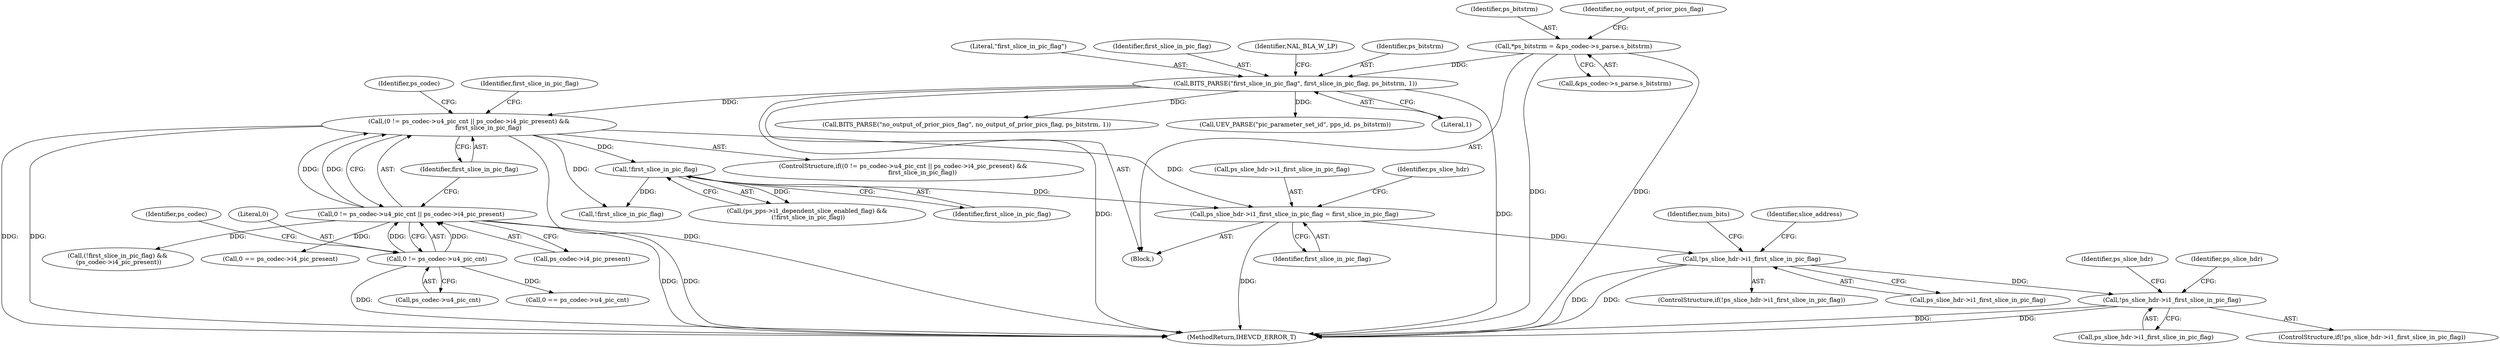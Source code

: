 digraph "0_Android_a1424724a00d62ac5efa0e27953eed66850d662f@pointer" {
"1000512" [label="(Call,!ps_slice_hdr->i1_first_slice_in_pic_flag)"];
"1000482" [label="(Call,ps_slice_hdr->i1_first_slice_in_pic_flag = first_slice_in_pic_flag)"];
"1000284" [label="(Call,(0 != ps_codec->u4_pic_cnt || ps_codec->i4_pic_present) &&\n                    first_slice_in_pic_flag)"];
"1000285" [label="(Call,0 != ps_codec->u4_pic_cnt || ps_codec->i4_pic_present)"];
"1000286" [label="(Call,0 != ps_codec->u4_pic_cnt)"];
"1000190" [label="(Call,BITS_PARSE(\"first_slice_in_pic_flag\", first_slice_in_pic_flag, ps_bitstrm, 1))"];
"1000147" [label="(Call,*ps_bitstrm = &ps_codec->s_parse.s_bitstrm)"];
"1000419" [label="(Call,!first_slice_in_pic_flag)"];
"1002421" [label="(Call,!ps_slice_hdr->i1_first_slice_in_pic_flag)"];
"1000192" [label="(Identifier,first_slice_in_pic_flag)"];
"1000198" [label="(Identifier,NAL_BLA_W_LP)"];
"1000209" [label="(Call,UEV_PARSE(\"pic_parameter_set_id\", pps_id, ps_bitstrm))"];
"1000419" [label="(Call,!first_slice_in_pic_flag)"];
"1000194" [label="(Literal,1)"];
"1002422" [label="(Call,ps_slice_hdr->i1_first_slice_in_pic_flag)"];
"1000291" [label="(Call,ps_codec->i4_pic_present)"];
"1000512" [label="(Call,!ps_slice_hdr->i1_first_slice_in_pic_flag)"];
"1000190" [label="(Call,BITS_PARSE(\"first_slice_in_pic_flag\", first_slice_in_pic_flag, ps_bitstrm, 1))"];
"1000373" [label="(Identifier,first_slice_in_pic_flag)"];
"1000193" [label="(Identifier,ps_bitstrm)"];
"1002606" [label="(MethodReturn,IHEVCD_ERROR_T)"];
"1002421" [label="(Call,!ps_slice_hdr->i1_first_slice_in_pic_flag)"];
"1000483" [label="(Call,ps_slice_hdr->i1_first_slice_in_pic_flag)"];
"1000147" [label="(Call,*ps_bitstrm = &ps_codec->s_parse.s_bitstrm)"];
"1001616" [label="(Call,!first_slice_in_pic_flag)"];
"1002428" [label="(Identifier,ps_slice_hdr)"];
"1000285" [label="(Call,0 != ps_codec->u4_pic_cnt || ps_codec->i4_pic_present)"];
"1000149" [label="(Call,&ps_codec->s_parse.s_bitstrm)"];
"1000415" [label="(Call,(ps_pps->i1_dependent_slice_enabled_flag) &&\n (!first_slice_in_pic_flag))"];
"1000286" [label="(Call,0 != ps_codec->u4_pic_cnt)"];
"1000513" [label="(Call,ps_slice_hdr->i1_first_slice_in_pic_flag)"];
"1000519" [label="(Identifier,num_bits)"];
"1000191" [label="(Literal,\"first_slice_in_pic_flag\")"];
"1000283" [label="(ControlStructure,if((0 != ps_codec->u4_pic_cnt || ps_codec->i4_pic_present) &&\n                    first_slice_in_pic_flag))"];
"1000482" [label="(Call,ps_slice_hdr->i1_first_slice_in_pic_flag = first_slice_in_pic_flag)"];
"1000287" [label="(Literal,0)"];
"1000547" [label="(Identifier,slice_address)"];
"1002420" [label="(ControlStructure,if(!ps_slice_hdr->i1_first_slice_in_pic_flag))"];
"1000489" [label="(Identifier,ps_slice_hdr)"];
"1000284" [label="(Call,(0 != ps_codec->u4_pic_cnt || ps_codec->i4_pic_present) &&\n                    first_slice_in_pic_flag)"];
"1000486" [label="(Identifier,first_slice_in_pic_flag)"];
"1001615" [label="(Call,(!first_slice_in_pic_flag) &&\n (ps_codec->i4_pic_present))"];
"1000420" [label="(Identifier,first_slice_in_pic_flag)"];
"1000288" [label="(Call,ps_codec->u4_pic_cnt)"];
"1000385" [label="(Call,0 == ps_codec->i4_pic_present)"];
"1000511" [label="(ControlStructure,if(!ps_slice_hdr->i1_first_slice_in_pic_flag))"];
"1000148" [label="(Identifier,ps_bitstrm)"];
"1002468" [label="(Identifier,ps_slice_hdr)"];
"1002059" [label="(Call,0 == ps_codec->u4_pic_cnt)"];
"1000294" [label="(Identifier,first_slice_in_pic_flag)"];
"1000132" [label="(Block,)"];
"1000292" [label="(Identifier,ps_codec)"];
"1000204" [label="(Call,BITS_PARSE(\"no_output_of_prior_pics_flag\", no_output_of_prior_pics_flag, ps_bitstrm, 1))"];
"1000160" [label="(Identifier,no_output_of_prior_pics_flag)"];
"1000298" [label="(Identifier,ps_codec)"];
"1000512" -> "1000511"  [label="AST: "];
"1000512" -> "1000513"  [label="CFG: "];
"1000513" -> "1000512"  [label="AST: "];
"1000519" -> "1000512"  [label="CFG: "];
"1000547" -> "1000512"  [label="CFG: "];
"1000512" -> "1002606"  [label="DDG: "];
"1000512" -> "1002606"  [label="DDG: "];
"1000482" -> "1000512"  [label="DDG: "];
"1000512" -> "1002421"  [label="DDG: "];
"1000482" -> "1000132"  [label="AST: "];
"1000482" -> "1000486"  [label="CFG: "];
"1000483" -> "1000482"  [label="AST: "];
"1000486" -> "1000482"  [label="AST: "];
"1000489" -> "1000482"  [label="CFG: "];
"1000482" -> "1002606"  [label="DDG: "];
"1000284" -> "1000482"  [label="DDG: "];
"1000419" -> "1000482"  [label="DDG: "];
"1000284" -> "1000283"  [label="AST: "];
"1000284" -> "1000285"  [label="CFG: "];
"1000284" -> "1000294"  [label="CFG: "];
"1000285" -> "1000284"  [label="AST: "];
"1000294" -> "1000284"  [label="AST: "];
"1000298" -> "1000284"  [label="CFG: "];
"1000373" -> "1000284"  [label="CFG: "];
"1000284" -> "1002606"  [label="DDG: "];
"1000284" -> "1002606"  [label="DDG: "];
"1000284" -> "1002606"  [label="DDG: "];
"1000285" -> "1000284"  [label="DDG: "];
"1000285" -> "1000284"  [label="DDG: "];
"1000190" -> "1000284"  [label="DDG: "];
"1000284" -> "1000419"  [label="DDG: "];
"1000284" -> "1001616"  [label="DDG: "];
"1000285" -> "1000286"  [label="CFG: "];
"1000285" -> "1000291"  [label="CFG: "];
"1000286" -> "1000285"  [label="AST: "];
"1000291" -> "1000285"  [label="AST: "];
"1000294" -> "1000285"  [label="CFG: "];
"1000285" -> "1002606"  [label="DDG: "];
"1000285" -> "1002606"  [label="DDG: "];
"1000286" -> "1000285"  [label="DDG: "];
"1000286" -> "1000285"  [label="DDG: "];
"1000285" -> "1000385"  [label="DDG: "];
"1000285" -> "1001615"  [label="DDG: "];
"1000286" -> "1000288"  [label="CFG: "];
"1000287" -> "1000286"  [label="AST: "];
"1000288" -> "1000286"  [label="AST: "];
"1000292" -> "1000286"  [label="CFG: "];
"1000286" -> "1002606"  [label="DDG: "];
"1000286" -> "1002059"  [label="DDG: "];
"1000190" -> "1000132"  [label="AST: "];
"1000190" -> "1000194"  [label="CFG: "];
"1000191" -> "1000190"  [label="AST: "];
"1000192" -> "1000190"  [label="AST: "];
"1000193" -> "1000190"  [label="AST: "];
"1000194" -> "1000190"  [label="AST: "];
"1000198" -> "1000190"  [label="CFG: "];
"1000190" -> "1002606"  [label="DDG: "];
"1000190" -> "1002606"  [label="DDG: "];
"1000147" -> "1000190"  [label="DDG: "];
"1000190" -> "1000204"  [label="DDG: "];
"1000190" -> "1000209"  [label="DDG: "];
"1000147" -> "1000132"  [label="AST: "];
"1000147" -> "1000149"  [label="CFG: "];
"1000148" -> "1000147"  [label="AST: "];
"1000149" -> "1000147"  [label="AST: "];
"1000160" -> "1000147"  [label="CFG: "];
"1000147" -> "1002606"  [label="DDG: "];
"1000147" -> "1002606"  [label="DDG: "];
"1000419" -> "1000415"  [label="AST: "];
"1000419" -> "1000420"  [label="CFG: "];
"1000420" -> "1000419"  [label="AST: "];
"1000415" -> "1000419"  [label="CFG: "];
"1000419" -> "1000415"  [label="DDG: "];
"1000419" -> "1001616"  [label="DDG: "];
"1002421" -> "1002420"  [label="AST: "];
"1002421" -> "1002422"  [label="CFG: "];
"1002422" -> "1002421"  [label="AST: "];
"1002428" -> "1002421"  [label="CFG: "];
"1002468" -> "1002421"  [label="CFG: "];
"1002421" -> "1002606"  [label="DDG: "];
"1002421" -> "1002606"  [label="DDG: "];
}
